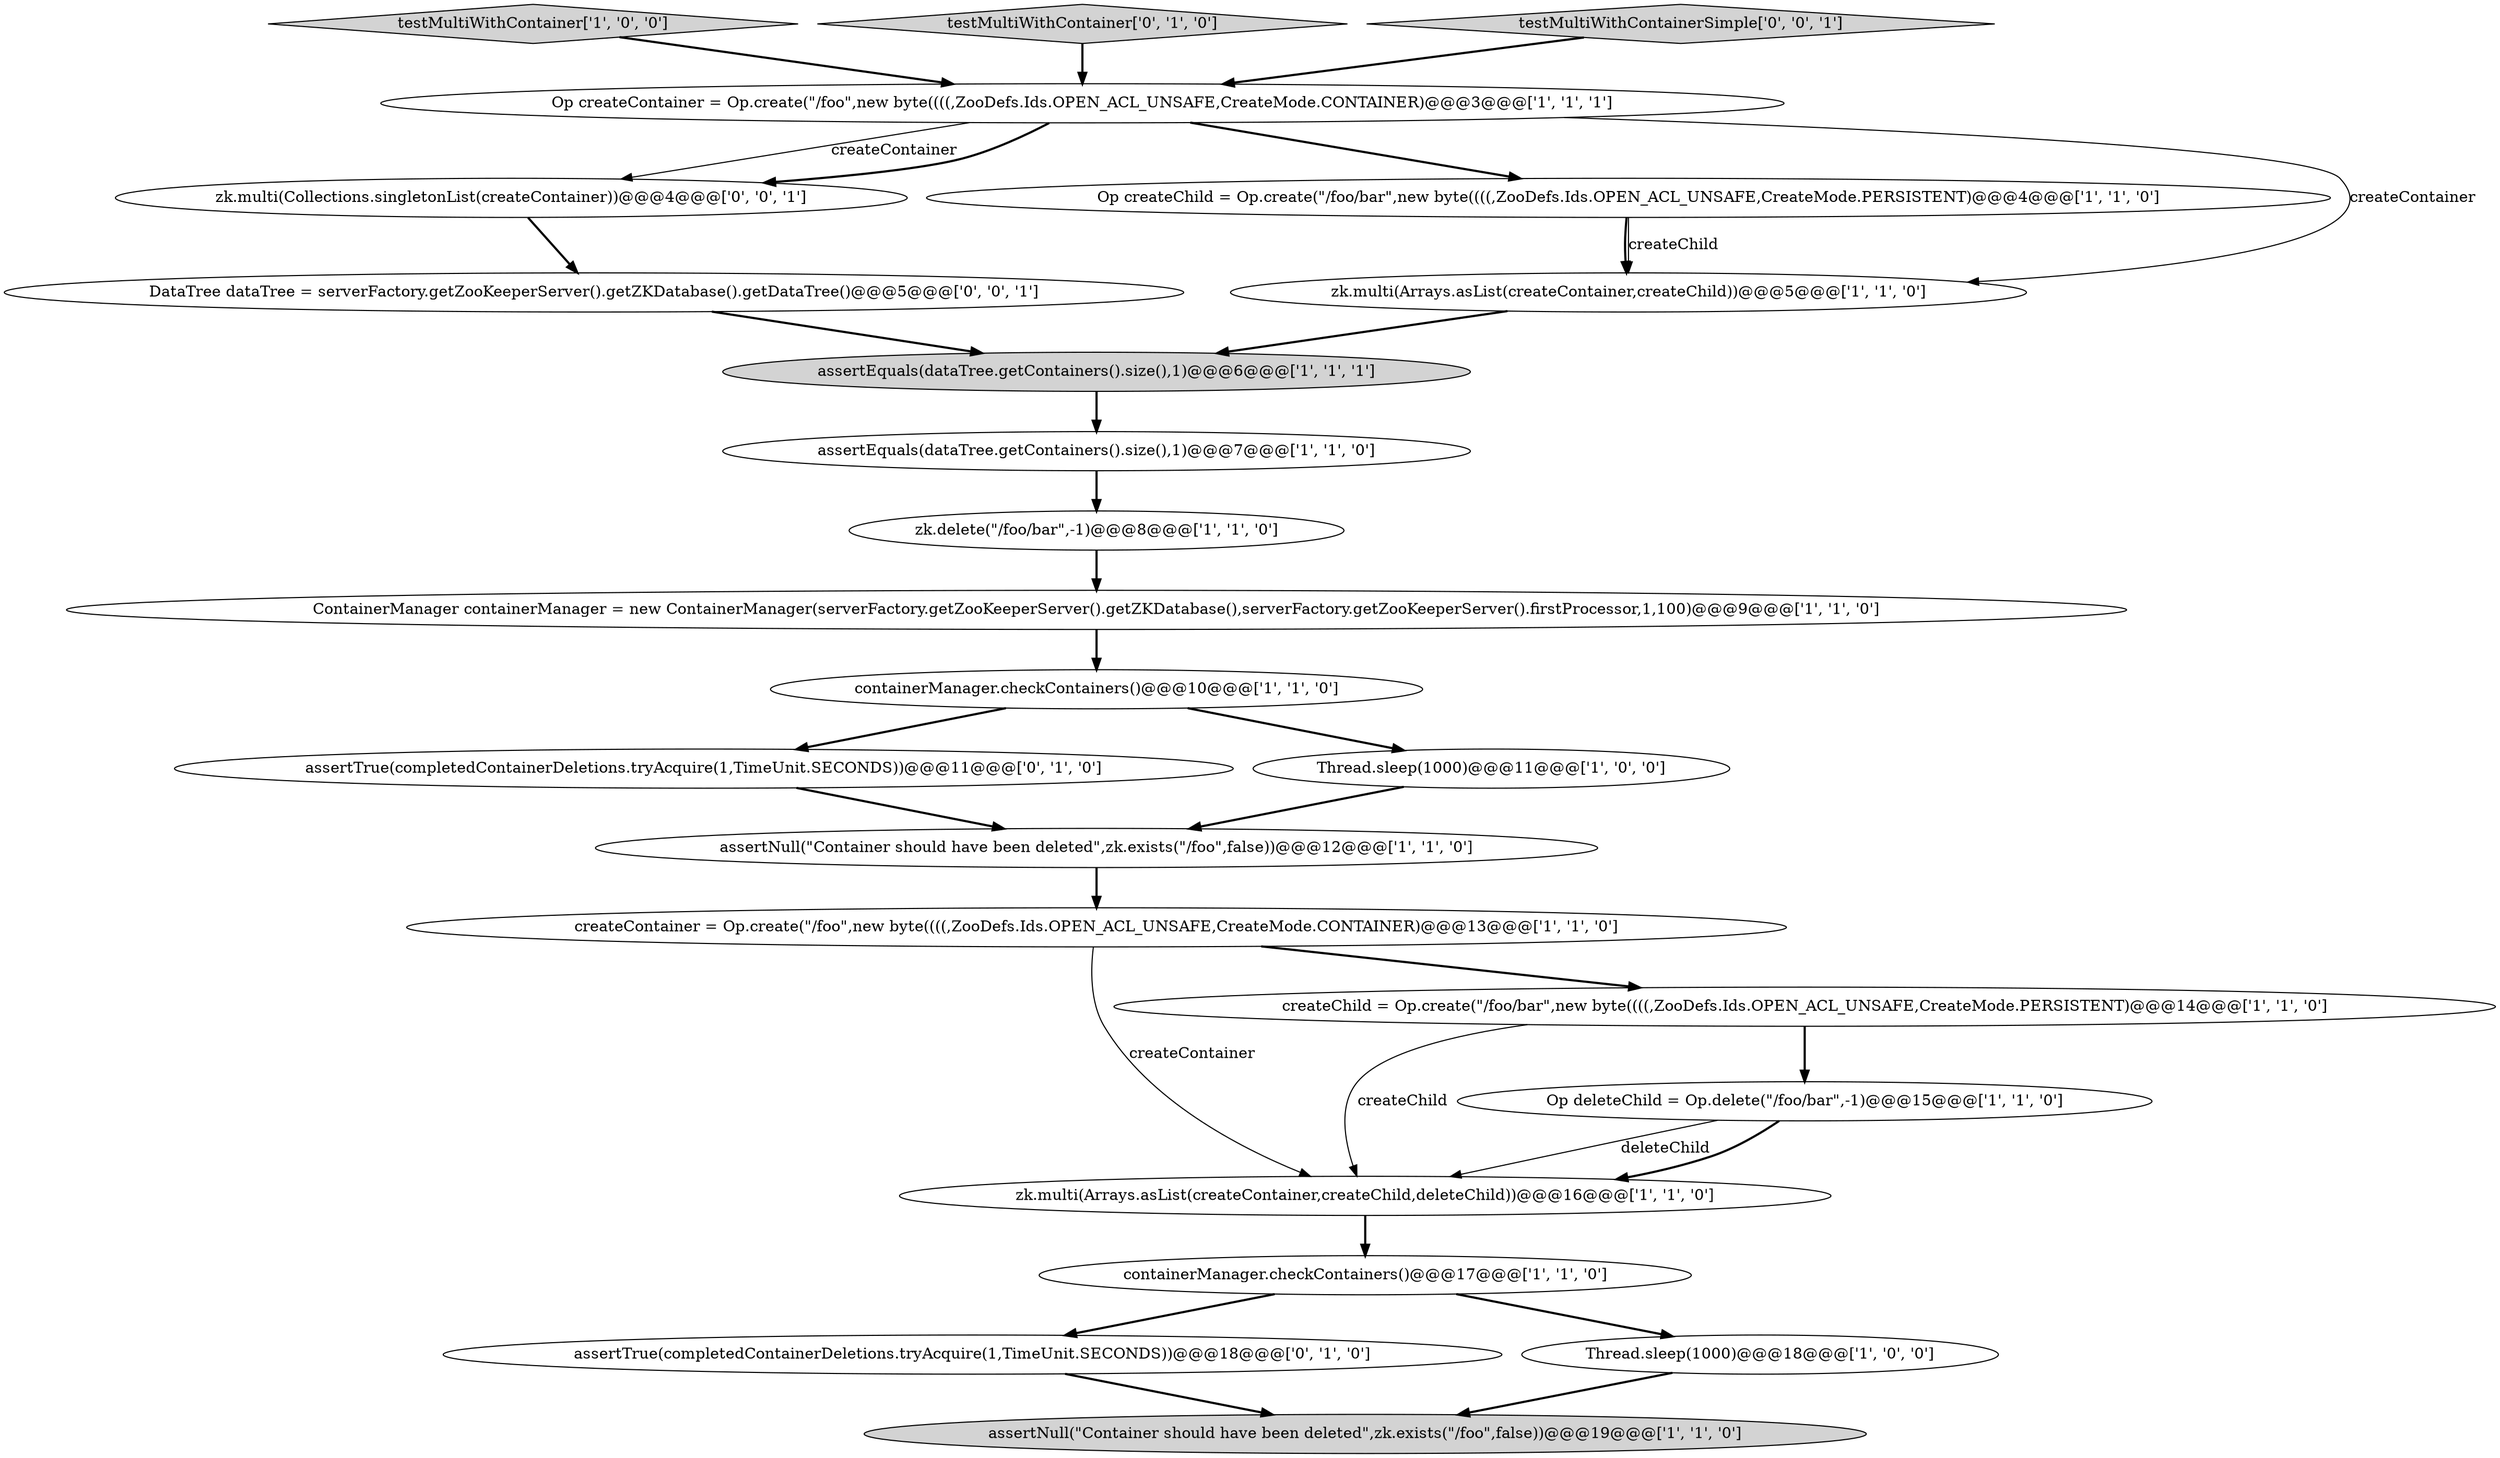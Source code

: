 digraph {
2 [style = filled, label = "zk.multi(Arrays.asList(createContainer,createChild,deleteChild))@@@16@@@['1', '1', '0']", fillcolor = white, shape = ellipse image = "AAA0AAABBB1BBB"];
6 [style = filled, label = "ContainerManager containerManager = new ContainerManager(serverFactory.getZooKeeperServer().getZKDatabase(),serverFactory.getZooKeeperServer().firstProcessor,1,100)@@@9@@@['1', '1', '0']", fillcolor = white, shape = ellipse image = "AAA0AAABBB1BBB"];
22 [style = filled, label = "DataTree dataTree = serverFactory.getZooKeeperServer().getZKDatabase().getDataTree()@@@5@@@['0', '0', '1']", fillcolor = white, shape = ellipse image = "AAA0AAABBB3BBB"];
12 [style = filled, label = "zk.delete(\"/foo/bar\",-1)@@@8@@@['1', '1', '0']", fillcolor = white, shape = ellipse image = "AAA0AAABBB1BBB"];
5 [style = filled, label = "assertEquals(dataTree.getContainers().size(),1)@@@7@@@['1', '1', '0']", fillcolor = white, shape = ellipse image = "AAA0AAABBB1BBB"];
19 [style = filled, label = "assertTrue(completedContainerDeletions.tryAcquire(1,TimeUnit.SECONDS))@@@11@@@['0', '1', '0']", fillcolor = white, shape = ellipse image = "AAA0AAABBB2BBB"];
18 [style = filled, label = "assertTrue(completedContainerDeletions.tryAcquire(1,TimeUnit.SECONDS))@@@18@@@['0', '1', '0']", fillcolor = white, shape = ellipse image = "AAA0AAABBB2BBB"];
7 [style = filled, label = "containerManager.checkContainers()@@@17@@@['1', '1', '0']", fillcolor = white, shape = ellipse image = "AAA0AAABBB1BBB"];
15 [style = filled, label = "assertEquals(dataTree.getContainers().size(),1)@@@6@@@['1', '1', '1']", fillcolor = lightgray, shape = ellipse image = "AAA0AAABBB1BBB"];
17 [style = filled, label = "containerManager.checkContainers()@@@10@@@['1', '1', '0']", fillcolor = white, shape = ellipse image = "AAA0AAABBB1BBB"];
8 [style = filled, label = "Thread.sleep(1000)@@@18@@@['1', '0', '0']", fillcolor = white, shape = ellipse image = "AAA0AAABBB1BBB"];
11 [style = filled, label = "assertNull(\"Container should have been deleted\",zk.exists(\"/foo\",false))@@@12@@@['1', '1', '0']", fillcolor = white, shape = ellipse image = "AAA0AAABBB1BBB"];
14 [style = filled, label = "Op deleteChild = Op.delete(\"/foo/bar\",-1)@@@15@@@['1', '1', '0']", fillcolor = white, shape = ellipse image = "AAA0AAABBB1BBB"];
23 [style = filled, label = "zk.multi(Collections.singletonList(createContainer))@@@4@@@['0', '0', '1']", fillcolor = white, shape = ellipse image = "AAA0AAABBB3BBB"];
3 [style = filled, label = "testMultiWithContainer['1', '0', '0']", fillcolor = lightgray, shape = diamond image = "AAA0AAABBB1BBB"];
20 [style = filled, label = "testMultiWithContainer['0', '1', '0']", fillcolor = lightgray, shape = diamond image = "AAA0AAABBB2BBB"];
0 [style = filled, label = "Op createContainer = Op.create(\"/foo\",new byte((((,ZooDefs.Ids.OPEN_ACL_UNSAFE,CreateMode.CONTAINER)@@@3@@@['1', '1', '1']", fillcolor = white, shape = ellipse image = "AAA0AAABBB1BBB"];
9 [style = filled, label = "createContainer = Op.create(\"/foo\",new byte((((,ZooDefs.Ids.OPEN_ACL_UNSAFE,CreateMode.CONTAINER)@@@13@@@['1', '1', '0']", fillcolor = white, shape = ellipse image = "AAA0AAABBB1BBB"];
21 [style = filled, label = "testMultiWithContainerSimple['0', '0', '1']", fillcolor = lightgray, shape = diamond image = "AAA0AAABBB3BBB"];
4 [style = filled, label = "Op createChild = Op.create(\"/foo/bar\",new byte((((,ZooDefs.Ids.OPEN_ACL_UNSAFE,CreateMode.PERSISTENT)@@@4@@@['1', '1', '0']", fillcolor = white, shape = ellipse image = "AAA0AAABBB1BBB"];
16 [style = filled, label = "createChild = Op.create(\"/foo/bar\",new byte((((,ZooDefs.Ids.OPEN_ACL_UNSAFE,CreateMode.PERSISTENT)@@@14@@@['1', '1', '0']", fillcolor = white, shape = ellipse image = "AAA0AAABBB1BBB"];
10 [style = filled, label = "Thread.sleep(1000)@@@11@@@['1', '0', '0']", fillcolor = white, shape = ellipse image = "AAA0AAABBB1BBB"];
13 [style = filled, label = "assertNull(\"Container should have been deleted\",zk.exists(\"/foo\",false))@@@19@@@['1', '1', '0']", fillcolor = lightgray, shape = ellipse image = "AAA0AAABBB1BBB"];
1 [style = filled, label = "zk.multi(Arrays.asList(createContainer,createChild))@@@5@@@['1', '1', '0']", fillcolor = white, shape = ellipse image = "AAA0AAABBB1BBB"];
23->22 [style = bold, label=""];
7->8 [style = bold, label=""];
0->4 [style = bold, label=""];
2->7 [style = bold, label=""];
7->18 [style = bold, label=""];
17->19 [style = bold, label=""];
9->16 [style = bold, label=""];
18->13 [style = bold, label=""];
0->23 [style = solid, label="createContainer"];
11->9 [style = bold, label=""];
6->17 [style = bold, label=""];
10->11 [style = bold, label=""];
22->15 [style = bold, label=""];
4->1 [style = bold, label=""];
0->23 [style = bold, label=""];
14->2 [style = solid, label="deleteChild"];
9->2 [style = solid, label="createContainer"];
19->11 [style = bold, label=""];
3->0 [style = bold, label=""];
16->14 [style = bold, label=""];
8->13 [style = bold, label=""];
15->5 [style = bold, label=""];
1->15 [style = bold, label=""];
14->2 [style = bold, label=""];
5->12 [style = bold, label=""];
20->0 [style = bold, label=""];
21->0 [style = bold, label=""];
16->2 [style = solid, label="createChild"];
17->10 [style = bold, label=""];
12->6 [style = bold, label=""];
4->1 [style = solid, label="createChild"];
0->1 [style = solid, label="createContainer"];
}
